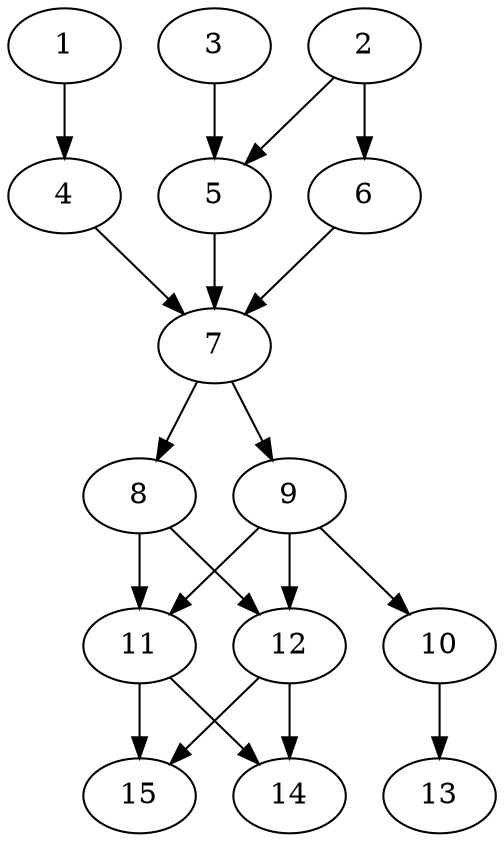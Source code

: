 // DAG automatically generated by daggen at Thu Oct  3 13:59:27 2019
// ./daggen --dot -n 15 --ccr 0.4 --fat 0.5 --regular 0.5 --density 0.7 --mindata 5242880 --maxdata 52428800 
digraph G {
  1 [size="46233600", alpha="0.05", expect_size="18493440"] 
  1 -> 4 [size ="18493440"]
  2 [size="92856320", alpha="0.01", expect_size="37142528"] 
  2 -> 5 [size ="37142528"]
  2 -> 6 [size ="37142528"]
  3 [size="89776640", alpha="0.19", expect_size="35910656"] 
  3 -> 5 [size ="35910656"]
  4 [size="17026560", alpha="0.09", expect_size="6810624"] 
  4 -> 7 [size ="6810624"]
  5 [size="15864320", alpha="0.13", expect_size="6345728"] 
  5 -> 7 [size ="6345728"]
  6 [size="126069760", alpha="0.13", expect_size="50427904"] 
  6 -> 7 [size ="50427904"]
  7 [size="88358400", alpha="0.14", expect_size="35343360"] 
  7 -> 8 [size ="35343360"]
  7 -> 9 [size ="35343360"]
  8 [size="64801280", alpha="0.13", expect_size="25920512"] 
  8 -> 11 [size ="25920512"]
  8 -> 12 [size ="25920512"]
  9 [size="64773120", alpha="0.08", expect_size="25909248"] 
  9 -> 10 [size ="25909248"]
  9 -> 11 [size ="25909248"]
  9 -> 12 [size ="25909248"]
  10 [size="69135360", alpha="0.01", expect_size="27654144"] 
  10 -> 13 [size ="27654144"]
  11 [size="23175680", alpha="0.14", expect_size="9270272"] 
  11 -> 14 [size ="9270272"]
  11 -> 15 [size ="9270272"]
  12 [size="54809600", alpha="0.16", expect_size="21923840"] 
  12 -> 14 [size ="21923840"]
  12 -> 15 [size ="21923840"]
  13 [size="59932160", alpha="0.15", expect_size="23972864"] 
  14 [size="56023040", alpha="0.01", expect_size="22409216"] 
  15 [size="111377920", alpha="0.08", expect_size="44551168"] 
}
